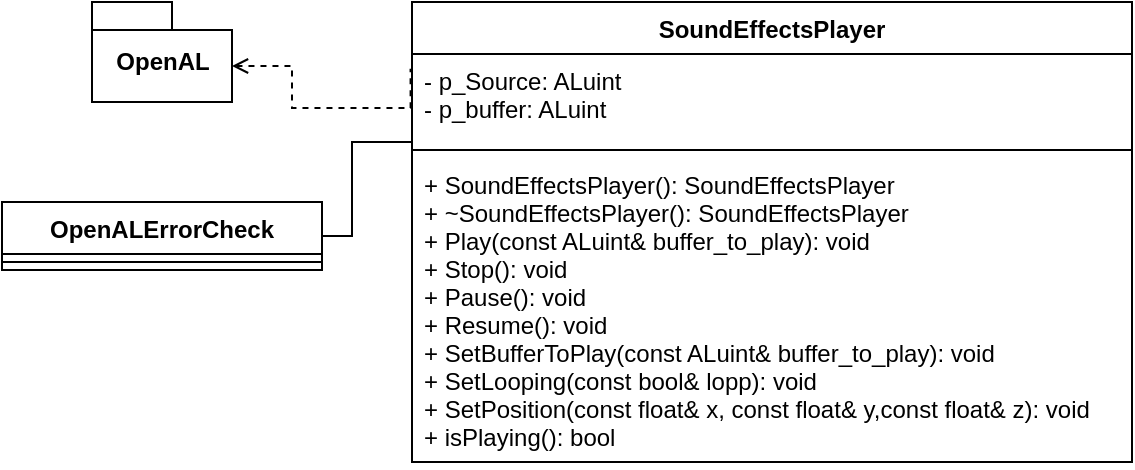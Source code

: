 <mxfile version="14.1.8" type="device"><diagram id="0Ry4dBf1VHWq3ss1p8JK" name="Page-1"><mxGraphModel dx="1086" dy="806" grid="1" gridSize="10" guides="1" tooltips="1" connect="1" arrows="1" fold="1" page="1" pageScale="1" pageWidth="827" pageHeight="1169" math="0" shadow="0"><root><mxCell id="0"/><mxCell id="1" parent="0"/><mxCell id="dpKpR2TVc2t3bta-AF09-1" value="SoundEffectsPlayer" style="swimlane;fontStyle=1;align=center;verticalAlign=top;childLayout=stackLayout;horizontal=1;startSize=26;horizontalStack=0;resizeParent=1;resizeParentMax=0;resizeLast=0;collapsible=1;marginBottom=0;" parent="1" vertex="1"><mxGeometry x="280" y="10" width="360" height="230" as="geometry"/></mxCell><mxCell id="dpKpR2TVc2t3bta-AF09-2" value="- p_Source: ALuint&#10;- p_buffer: ALuint&#10;" style="text;strokeColor=none;fillColor=none;align=left;verticalAlign=top;spacingLeft=4;spacingRight=4;overflow=hidden;rotatable=0;points=[[0,0.5],[1,0.5]];portConstraint=eastwest;" parent="dpKpR2TVc2t3bta-AF09-1" vertex="1"><mxGeometry y="26" width="360" height="44" as="geometry"/></mxCell><mxCell id="dpKpR2TVc2t3bta-AF09-3" value="" style="line;strokeWidth=1;fillColor=none;align=left;verticalAlign=middle;spacingTop=-1;spacingLeft=3;spacingRight=3;rotatable=0;labelPosition=right;points=[];portConstraint=eastwest;" parent="dpKpR2TVc2t3bta-AF09-1" vertex="1"><mxGeometry y="70" width="360" height="8" as="geometry"/></mxCell><mxCell id="dpKpR2TVc2t3bta-AF09-4" value="+ SoundEffectsPlayer(): SoundEffectsPlayer&#10;+ ~SoundEffectsPlayer(): SoundEffectsPlayer&#10;+ Play(const ALuint&amp; buffer_to_play): void&#10;+ Stop(): void &#10;+ Pause(): void&#10;+ Resume(): void&#10;+ SetBufferToPlay(const ALuint&amp; buffer_to_play): void&#10;+ SetLooping(const bool&amp; lopp): void&#10;+ SetPosition(const float&amp; x, const float&amp; y,const float&amp; z): void&#10;+ isPlaying(): bool&#10;" style="text;strokeColor=none;fillColor=none;align=left;verticalAlign=top;spacingLeft=4;spacingRight=4;overflow=hidden;rotatable=0;points=[[0,0.5],[1,0.5]];portConstraint=eastwest;" parent="dpKpR2TVc2t3bta-AF09-1" vertex="1"><mxGeometry y="78" width="360" height="152" as="geometry"/></mxCell><mxCell id="dpKpR2TVc2t3bta-AF09-5" style="edgeStyle=orthogonalEdgeStyle;rounded=0;orthogonalLoop=1;jettySize=auto;html=1;exitX=0;exitY=0;exitDx=70;exitDy=32;exitPerimeter=0;entryX=-0.002;entryY=0.167;entryDx=0;entryDy=0;entryPerimeter=0;endArrow=none;endFill=0;dashed=1;startArrow=open;startFill=0;" parent="1" source="dpKpR2TVc2t3bta-AF09-6" target="dpKpR2TVc2t3bta-AF09-2" edge="1"><mxGeometry relative="1" as="geometry"><Array as="points"><mxPoint x="220" y="42"/><mxPoint x="220" y="63"/><mxPoint x="279" y="63"/></Array></mxGeometry></mxCell><mxCell id="dpKpR2TVc2t3bta-AF09-6" value="OpenAL" style="shape=folder;fontStyle=1;spacingTop=10;tabWidth=40;tabHeight=14;tabPosition=left;html=1;" parent="1" vertex="1"><mxGeometry x="120" y="10" width="70" height="50" as="geometry"/></mxCell><mxCell id="dpKpR2TVc2t3bta-AF09-14" value="OpenALErrorCheck" style="swimlane;fontStyle=1;align=center;verticalAlign=top;childLayout=stackLayout;horizontal=1;startSize=26;horizontalStack=0;resizeParent=1;resizeParentMax=0;resizeLast=0;collapsible=1;marginBottom=0;" parent="1" vertex="1"><mxGeometry x="75" y="110" width="160" height="34" as="geometry"/></mxCell><mxCell id="dpKpR2TVc2t3bta-AF09-15" value="" style="line;strokeWidth=1;fillColor=none;align=left;verticalAlign=middle;spacingTop=-1;spacingLeft=3;spacingRight=3;rotatable=0;labelPosition=right;points=[];portConstraint=eastwest;" parent="dpKpR2TVc2t3bta-AF09-14" vertex="1"><mxGeometry y="26" width="160" height="8" as="geometry"/></mxCell><mxCell id="dpKpR2TVc2t3bta-AF09-16" style="edgeStyle=orthogonalEdgeStyle;rounded=0;orthogonalLoop=1;jettySize=auto;html=1;exitX=1;exitY=0.5;exitDx=0;exitDy=0;endArrow=none;endFill=0;" parent="1" source="dpKpR2TVc2t3bta-AF09-14" edge="1"><mxGeometry relative="1" as="geometry"><mxPoint x="145" y="539" as="sourcePoint"/><mxPoint x="280" y="80" as="targetPoint"/><Array as="points"><mxPoint x="250" y="127"/><mxPoint x="250" y="80"/></Array></mxGeometry></mxCell></root></mxGraphModel></diagram></mxfile>